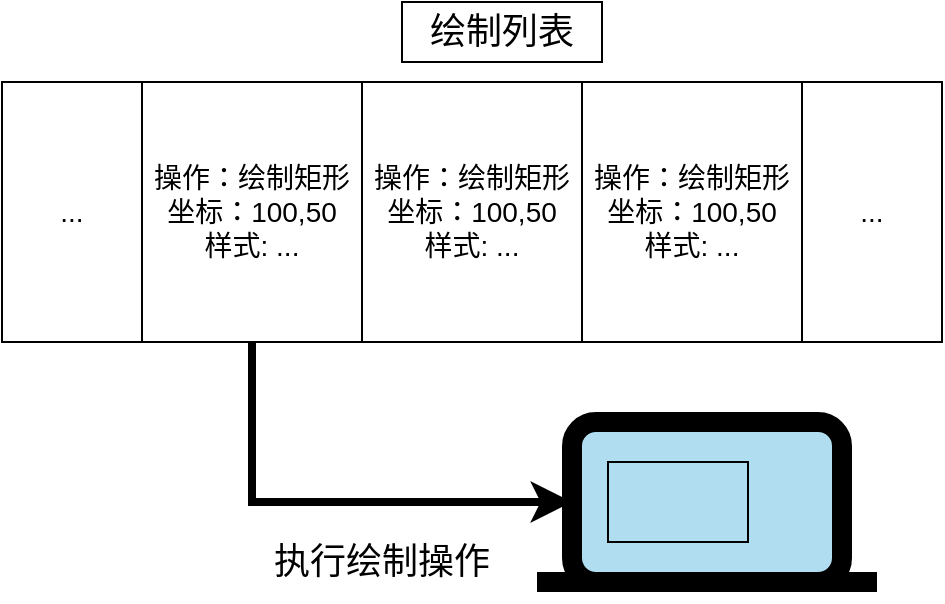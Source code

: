 <mxfile>
    <diagram id="iSy7V3vojYhYFgY1wen1" name="第 1 页">
        <mxGraphModel dx="647" dy="604" grid="1" gridSize="10" guides="1" tooltips="1" connect="1" arrows="1" fold="1" page="1" pageScale="1" pageWidth="827" pageHeight="1169" background="#ffffff" math="0" shadow="0">
            <root>
                <mxCell id="0"/>
                <mxCell id="1" parent="0"/>
                <mxCell id="2" value="..." style="rounded=0;whiteSpace=wrap;html=1;fontSize=14;fillColor=none;fontColor=#000000;strokeColor=#000000;" parent="1" vertex="1">
                    <mxGeometry x="40" y="100" width="70" height="130" as="geometry"/>
                </mxCell>
                <mxCell id="4" value="操作：绘制矩形&lt;br style=&quot;font-size: 14px;&quot;&gt;坐标：100,50&lt;br style=&quot;font-size: 14px;&quot;&gt;样式: ..." style="rounded=0;whiteSpace=wrap;html=1;fontSize=14;fillColor=none;fontColor=#000000;strokeColor=#000000;" parent="1" vertex="1">
                    <mxGeometry x="110" y="100" width="110" height="130" as="geometry"/>
                </mxCell>
                <mxCell id="5" value="操作：绘制矩形&lt;br style=&quot;font-size: 14px;&quot;&gt;坐标：100,50&lt;br style=&quot;font-size: 14px;&quot;&gt;样式: ..." style="rounded=0;whiteSpace=wrap;html=1;fontSize=14;fillColor=none;fontColor=#000000;strokeColor=#000000;" parent="1" vertex="1">
                    <mxGeometry x="220" y="100" width="110" height="130" as="geometry"/>
                </mxCell>
                <mxCell id="6" value="操作：绘制矩形&lt;br style=&quot;font-size: 14px;&quot;&gt;坐标：100,50&lt;br style=&quot;font-size: 14px;&quot;&gt;样式: ..." style="rounded=0;whiteSpace=wrap;html=1;fontSize=14;fillColor=none;fontColor=#000000;strokeColor=#000000;" parent="1" vertex="1">
                    <mxGeometry x="330" y="100" width="110" height="130" as="geometry"/>
                </mxCell>
                <mxCell id="7" value="..." style="rounded=0;whiteSpace=wrap;html=1;fontSize=14;fillColor=none;fontColor=#000000;strokeColor=#000000;" parent="1" vertex="1">
                    <mxGeometry x="440" y="100" width="70" height="130" as="geometry"/>
                </mxCell>
                <mxCell id="8" value="绘制列表" style="text;html=1;fillColor=none;align=center;verticalAlign=middle;whiteSpace=wrap;rounded=0;fontSize=18;fontColor=#000000;strokeColor=#000000;" parent="1" vertex="1">
                    <mxGeometry x="240" y="60" width="100" height="30" as="geometry"/>
                </mxCell>
                <mxCell id="9" value="" style="rounded=1;whiteSpace=wrap;html=1;fontSize=14;strokeWidth=10;fillColor=#b1ddf0;strokeColor=#000000;" parent="1" vertex="1">
                    <mxGeometry x="325" y="270" width="135" height="80" as="geometry"/>
                </mxCell>
                <mxCell id="11" value="" style="endArrow=none;html=1;fontSize=14;strokeWidth=10;fontColor=#000000;fillColor=none;strokeColor=#000000;" parent="1" edge="1">
                    <mxGeometry width="50" height="50" relative="1" as="geometry">
                        <mxPoint x="307.5" y="350" as="sourcePoint"/>
                        <mxPoint x="477.5" y="350" as="targetPoint"/>
                    </mxGeometry>
                </mxCell>
                <mxCell id="12" value="" style="rounded=0;whiteSpace=wrap;html=1;fontSize=14;fillColor=none;fontColor=#000000;strokeColor=#000000;" parent="1" vertex="1">
                    <mxGeometry x="343" y="290" width="70" height="40" as="geometry"/>
                </mxCell>
                <mxCell id="13" value="" style="edgeStyle=segmentEdgeStyle;endArrow=classic;html=1;curved=0;rounded=0;endSize=8;startSize=8;strokeWidth=4;fontSize=18;entryX=0;entryY=0.5;entryDx=0;entryDy=0;exitX=0.5;exitY=1;exitDx=0;exitDy=0;fontColor=#000000;fillColor=none;strokeColor=#000000;" parent="1" source="4" target="9" edge="1">
                    <mxGeometry width="50" height="50" relative="1" as="geometry">
                        <mxPoint x="140" y="260" as="sourcePoint"/>
                        <mxPoint x="190" y="210" as="targetPoint"/>
                        <Array as="points">
                            <mxPoint x="165" y="310"/>
                        </Array>
                    </mxGeometry>
                </mxCell>
                <mxCell id="14" value="执行绘制操作" style="text;html=1;fillColor=none;align=center;verticalAlign=middle;whiteSpace=wrap;rounded=0;strokeWidth=10;fontSize=18;fontColor=#000000;" parent="1" vertex="1">
                    <mxGeometry x="160" y="320" width="140" height="40" as="geometry"/>
                </mxCell>
            </root>
        </mxGraphModel>
    </diagram>
</mxfile>